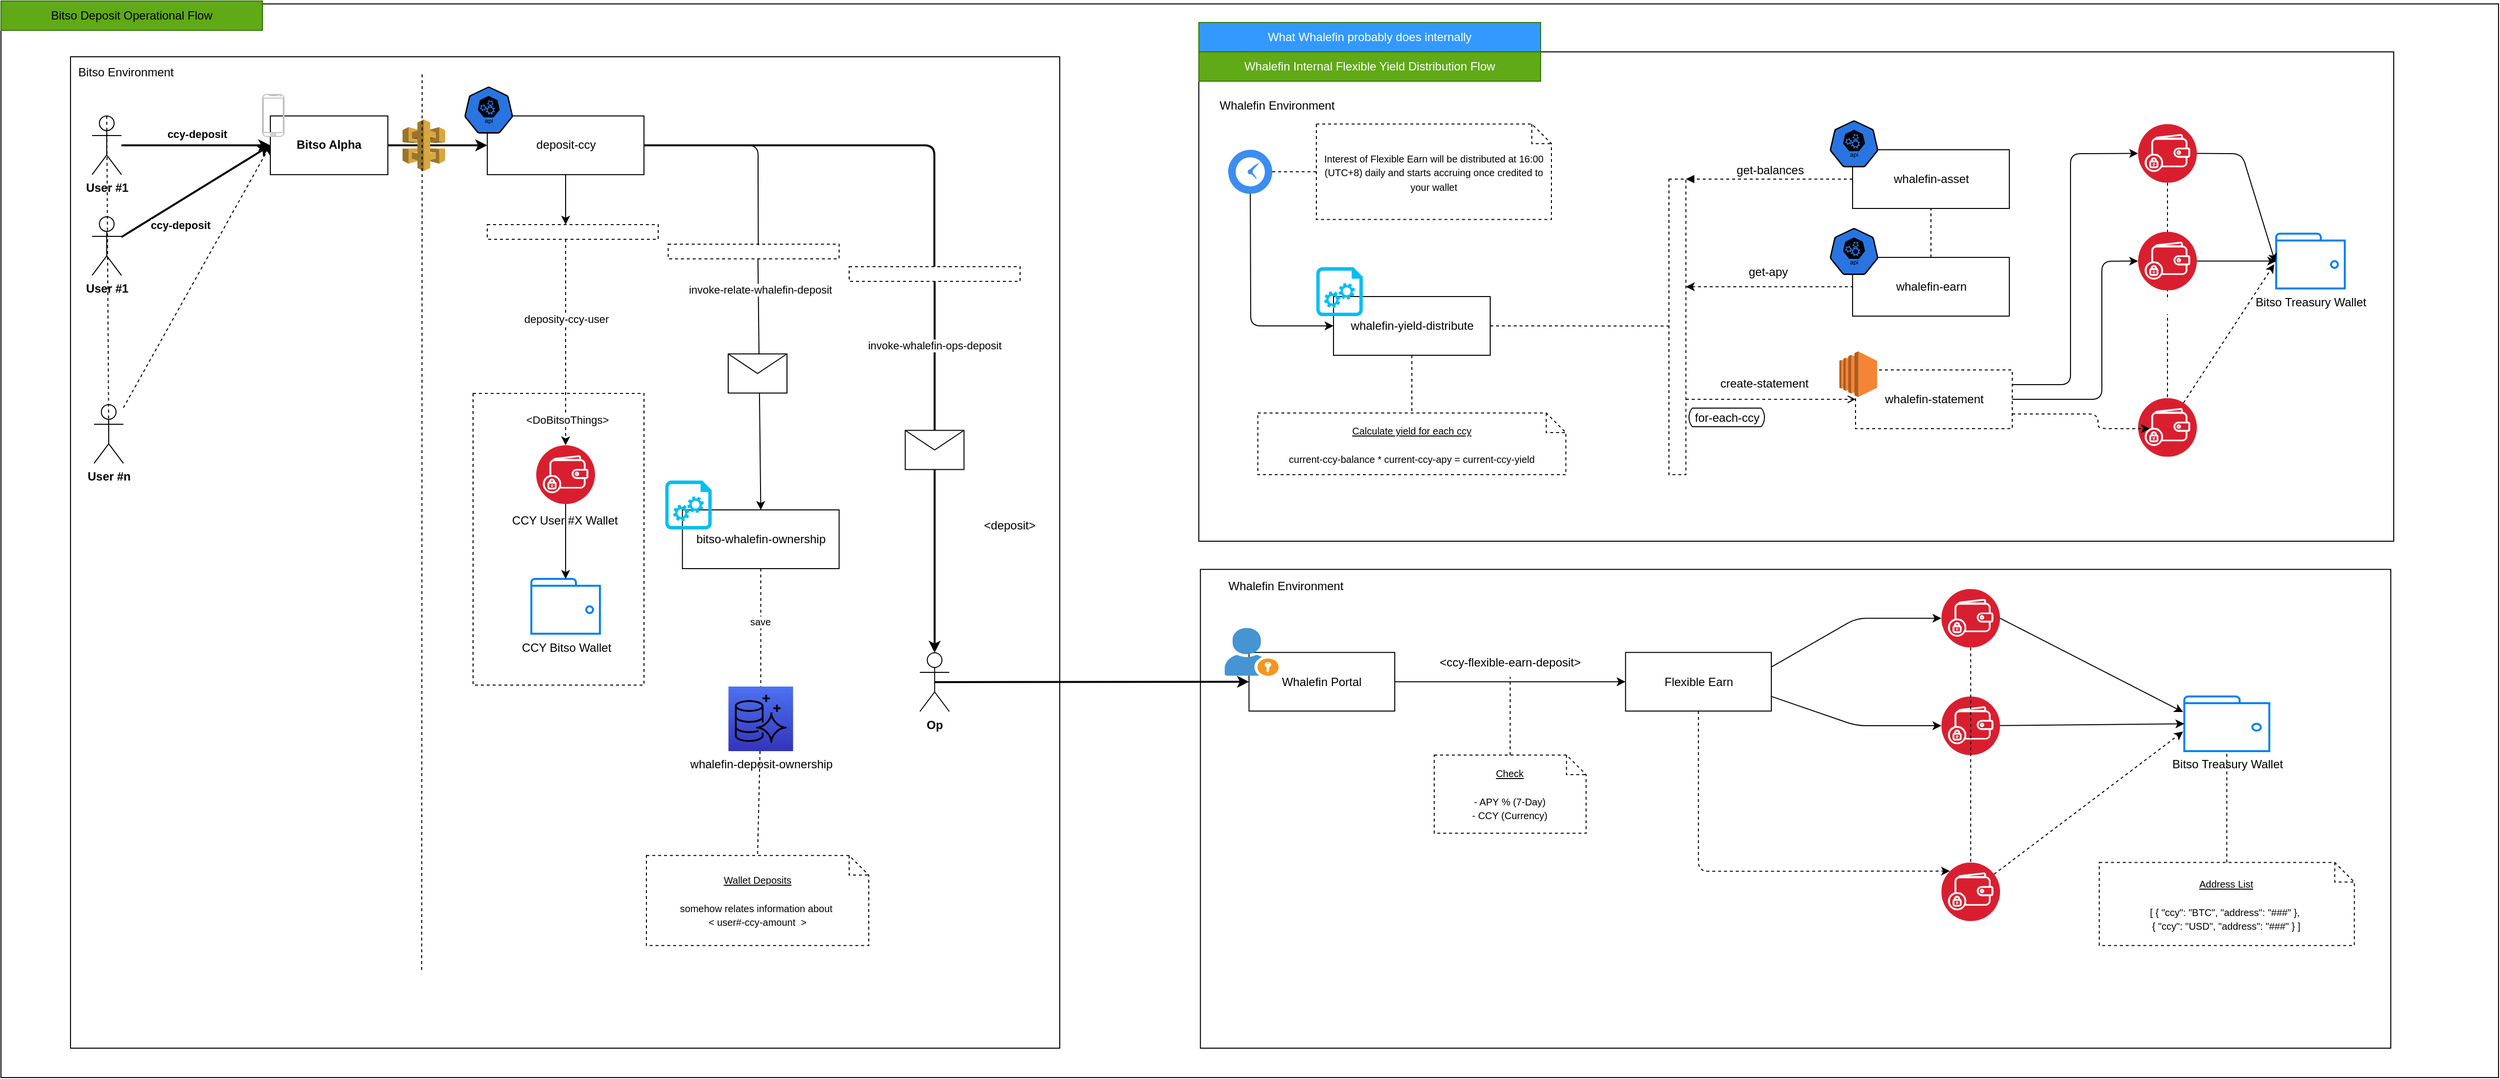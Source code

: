 <mxfile>
    <diagram id="_SWscUMFCUIIxWZ5bed2" name="Page-1">
        <mxGraphModel dx="2389" dy="1887" grid="1" gridSize="10" guides="1" tooltips="1" connect="1" arrows="1" fold="1" page="1" pageScale="1" pageWidth="850" pageHeight="1100" math="0" shadow="0">
            <root>
                <mxCell id="0"/>
                <mxCell id="1" parent="0"/>
                <mxCell id="2" value="" style="rounded=0;whiteSpace=wrap;html=1;" parent="1" vertex="1">
                    <mxGeometry y="3" width="2550" height="1097" as="geometry"/>
                </mxCell>
                <mxCell id="3" value="" style="rounded=0;whiteSpace=wrap;html=1;fontSize=10;fontColor=#000000;" parent="1" vertex="1">
                    <mxGeometry x="71" y="57" width="1010" height="1013" as="geometry"/>
                </mxCell>
                <mxCell id="4" value="Bitso Deposit Operational Flow" style="text;html=1;strokeColor=#2D7600;fillColor=#60a917;align=center;verticalAlign=middle;whiteSpace=wrap;rounded=0;fontColor=#000000;" parent="1" vertex="1">
                    <mxGeometry width="267" height="30" as="geometry"/>
                </mxCell>
                <mxCell id="5" value="" style="group;dashed=1;" parent="1" vertex="1" connectable="0">
                    <mxGeometry x="1223" y="52" width="1220" height="500" as="geometry"/>
                </mxCell>
                <mxCell id="6" value="" style="rounded=0;whiteSpace=wrap;html=1;" parent="5" vertex="1">
                    <mxGeometry x="10" y="40" width="920" height="400" as="geometry"/>
                </mxCell>
                <mxCell id="7" value="" style="rounded=0;whiteSpace=wrap;html=1;" parent="5" vertex="1">
                    <mxGeometry width="1220" height="500" as="geometry"/>
                </mxCell>
                <mxCell id="8" value="Whalefin Internal Flexible Yield Distribution Flow" style="text;html=1;strokeColor=#2D7600;fillColor=#60a917;align=center;verticalAlign=middle;whiteSpace=wrap;rounded=0;fontColor=#ffffff;" parent="5" vertex="1">
                    <mxGeometry width="349" height="30" as="geometry"/>
                </mxCell>
                <mxCell id="9" value="Whalefin Environment" style="text;html=1;strokeColor=none;fillColor=none;align=center;verticalAlign=middle;whiteSpace=wrap;rounded=0;" parent="5" vertex="1">
                    <mxGeometry x="10" y="40" width="140" height="30" as="geometry"/>
                </mxCell>
                <mxCell id="10" value="" style="group" parent="5" vertex="1" connectable="0">
                    <mxGeometry x="120" y="220" width="177.5" height="90" as="geometry"/>
                </mxCell>
                <mxCell id="11" value="whalefin-yield-distribute" style="rounded=0;whiteSpace=wrap;html=1;" parent="10" vertex="1">
                    <mxGeometry x="17.5" y="30" width="160" height="60" as="geometry"/>
                </mxCell>
                <mxCell id="12" value="" style="verticalLabelPosition=bottom;html=1;verticalAlign=top;align=center;strokeColor=none;fillColor=#00BEF2;shape=mxgraph.azure.startup_task;pointerEvents=1;labelBackgroundColor=#FFFFFF;fontColor=#FFFFFF;gradientColor=none;shadow=0;" parent="10" vertex="1">
                    <mxGeometry width="47.5" height="50" as="geometry"/>
                </mxCell>
                <mxCell id="13" value="&lt;font style=&quot;font-size: 10px&quot; color=&quot;#000000&quot;&gt;Interest of Flexible Earn will be distributed at 16:00 (UTC+8) daily and starts accruing once credited to your wallet&lt;/font&gt;" style="shape=note;size=20;whiteSpace=wrap;html=1;labelBackgroundColor=#FFFFFF;fontColor=#FFFFFF;dashed=1;" parent="5" vertex="1">
                    <mxGeometry x="120" y="73.75" width="240" height="97.5" as="geometry"/>
                </mxCell>
                <mxCell id="14" style="edgeStyle=none;html=1;entryX=0;entryY=0.5;entryDx=0;entryDy=0;entryPerimeter=0;dashed=1;endArrow=none;endFill=0;" parent="5" source="16" target="13" edge="1">
                    <mxGeometry relative="1" as="geometry"/>
                </mxCell>
                <mxCell id="15" style="edgeStyle=none;html=1;entryX=0;entryY=0.5;entryDx=0;entryDy=0;" parent="5" source="16" target="11" edge="1">
                    <mxGeometry relative="1" as="geometry">
                        <Array as="points">
                            <mxPoint x="53" y="280"/>
                        </Array>
                    </mxGeometry>
                </mxCell>
                <mxCell id="16" value="" style="sketch=0;html=1;aspect=fixed;strokeColor=none;shadow=0;align=center;verticalAlign=top;fillColor=#3B8DF1;shape=mxgraph.gcp2.clock" parent="5" vertex="1">
                    <mxGeometry x="30" y="100" width="45" height="45" as="geometry"/>
                </mxCell>
                <mxCell id="17" value="" style="html=1;points=[];perimeter=orthogonalPerimeter;shadow=0;dashed=1;fontSize=10;gradientColor=none;" parent="5" vertex="1">
                    <mxGeometry x="480" y="130" width="17.3" height="302" as="geometry"/>
                </mxCell>
                <mxCell id="18" value="&lt;font style=&quot;font-size: 12px&quot;&gt;get-balances&lt;/font&gt;" style="html=1;verticalAlign=bottom;endArrow=block;entryX=1;entryY=0;dashed=1;fontSize=10;exitX=0;exitY=0.5;exitDx=0;exitDy=0;" parent="5" source="21" target="17" edge="1">
                    <mxGeometry relative="1" as="geometry">
                        <mxPoint x="589.76" y="145" as="sourcePoint"/>
                    </mxGeometry>
                </mxCell>
                <mxCell id="19" value="" style="group" parent="5" vertex="1" connectable="0">
                    <mxGeometry x="650" y="70" width="177.5" height="90" as="geometry"/>
                </mxCell>
                <mxCell id="20" value="" style="group" parent="19" vertex="1" connectable="0">
                    <mxGeometry x="-6" width="183.5" height="90" as="geometry"/>
                </mxCell>
                <mxCell id="21" value="whalefin-asset" style="rounded=0;whiteSpace=wrap;html=1;" parent="20" vertex="1">
                    <mxGeometry x="23.5" y="30" width="160" height="60" as="geometry"/>
                </mxCell>
                <mxCell id="22" value="" style="sketch=0;html=1;dashed=0;whitespace=wrap;fillColor=#2875E2;strokeColor=#000000;points=[[0.005,0.63,0],[0.1,0.2,0],[0.9,0.2,0],[0.5,0,0],[0.995,0.63,0],[0.72,0.99,0],[0.5,1,0],[0.28,0.99,0]];shape=mxgraph.kubernetes.icon;prIcon=api;shadow=0;fontSize=12;" parent="20" vertex="1">
                    <mxGeometry width="50" height="48" as="geometry"/>
                </mxCell>
                <mxCell id="23" value="" style="group" parent="5" vertex="1" connectable="0">
                    <mxGeometry x="650" y="180" width="177.5" height="90" as="geometry"/>
                </mxCell>
                <mxCell id="24" value="" style="group" parent="23" vertex="1" connectable="0">
                    <mxGeometry x="-6" width="183.5" height="90" as="geometry"/>
                </mxCell>
                <mxCell id="25" value="whalefin-earn" style="rounded=0;whiteSpace=wrap;html=1;" parent="24" vertex="1">
                    <mxGeometry x="23.5" y="30" width="160" height="60" as="geometry"/>
                </mxCell>
                <mxCell id="26" value="" style="sketch=0;html=1;dashed=0;whitespace=wrap;fillColor=#2875E2;strokeColor=#000000;points=[[0.005,0.63,0],[0.1,0.2,0],[0.9,0.2,0],[0.5,0,0],[0.995,0.63,0],[0.72,0.99,0],[0.5,1,0],[0.28,0.99,0]];shape=mxgraph.kubernetes.icon;prIcon=api;shadow=0;fontSize=12;" parent="24" vertex="1">
                    <mxGeometry width="50" height="48" as="geometry"/>
                </mxCell>
                <mxCell id="27" value="" style="group;dashed=1;" parent="5" vertex="1" connectable="0">
                    <mxGeometry x="647" y="295" width="183.5" height="90" as="geometry"/>
                </mxCell>
                <mxCell id="28" value="" style="group;dashed=1;" parent="27" vertex="1" connectable="0">
                    <mxGeometry x="7" y="11" width="176.5" height="79" as="geometry"/>
                </mxCell>
                <mxCell id="29" value="whalefin-statement" style="rounded=0;whiteSpace=wrap;html=1;dashed=1;" parent="28" vertex="1">
                    <mxGeometry x="16.5" y="19" width="160" height="60" as="geometry"/>
                </mxCell>
                <mxCell id="30" value="" style="outlineConnect=0;dashed=0;verticalLabelPosition=bottom;verticalAlign=top;align=center;html=1;shape=mxgraph.aws3.ec2;fillColor=#F58534;gradientColor=none;shadow=0;fontSize=12;" parent="28" vertex="1">
                    <mxGeometry width="38.5" height="46.8" as="geometry"/>
                </mxCell>
                <mxCell id="31" value="create-statement" style="edgeLabel;html=1;align=center;verticalAlign=middle;resizable=0;points=[];fontSize=12;" parent="5" vertex="1" connectable="0">
                    <mxGeometry x="576" y="298" as="geometry">
                        <mxPoint x="1" y="41" as="offset"/>
                    </mxGeometry>
                </mxCell>
                <mxCell id="32" value="for-each-ccy" style="html=1;dashed=0;whitespace=wrap;shape=mxgraph.dfd.loop" parent="5" vertex="1">
                    <mxGeometry x="500" y="364" width="78" height="19" as="geometry"/>
                </mxCell>
                <mxCell id="33" style="edgeStyle=none;html=1;entryX=0;entryY=0.5;entryDx=0;entryDy=0;fontSize=12;endArrow=none;endFill=0;startArrow=classic;startFill=1;dashed=1;" parent="5" source="17" target="25" edge="1">
                    <mxGeometry relative="1" as="geometry">
                        <mxPoint x="677.5" y="244" as="targetPoint"/>
                    </mxGeometry>
                </mxCell>
                <mxCell id="34" value="get-apy" style="edgeLabel;html=1;align=center;verticalAlign=middle;resizable=0;points=[];fontSize=12;" parent="33" vertex="1" connectable="0">
                    <mxGeometry x="-0.259" y="-1" relative="1" as="geometry">
                        <mxPoint x="20" y="-16" as="offset"/>
                    </mxGeometry>
                </mxCell>
                <mxCell id="35" style="edgeStyle=none;html=1;entryX=0.116;entryY=0.497;entryDx=0;entryDy=0;entryPerimeter=0;endArrow=none;endFill=0;dashed=1;" parent="5" source="11" target="17" edge="1">
                    <mxGeometry relative="1" as="geometry"/>
                </mxCell>
                <mxCell id="36" value="&lt;font color=&quot;#ffffff&quot;&gt;BTC Wallet&lt;/font&gt;" style="aspect=fixed;perimeter=ellipsePerimeter;html=1;align=center;shadow=0;dashed=0;fontColor=#4277BB;labelBackgroundColor=#ffffff;fontSize=12;spacingTop=3;image;image=img/lib/ibm/blockchain/wallet.svg;" parent="5" vertex="1">
                    <mxGeometry x="959" y="73.75" width="60" height="60" as="geometry"/>
                </mxCell>
                <mxCell id="37" style="edgeStyle=none;html=1;entryX=0;entryY=0.5;entryDx=0;entryDy=0;dashed=1;fontSize=12;startArrow=none;startFill=0;endArrow=open;endFill=0;" parent="5" source="17" target="29" edge="1">
                    <mxGeometry relative="1" as="geometry"/>
                </mxCell>
                <mxCell id="39" value="&lt;font color=&quot;#ffffff&quot;&gt;&amp;lt;???&amp;gt; Wallet&lt;/font&gt;" style="aspect=fixed;perimeter=ellipsePerimeter;html=1;align=center;shadow=0;dashed=0;fontColor=#4277BB;labelBackgroundColor=#ffffff;fontSize=12;spacingTop=3;image;image=img/lib/ibm/blockchain/wallet.svg;" parent="5" vertex="1">
                    <mxGeometry x="959" y="353.75" width="60" height="60" as="geometry"/>
                </mxCell>
                <mxCell id="40" style="edgeStyle=none;html=1;fontColor=#FFFFFF;strokeColor=#000000;endArrow=none;endFill=0;dashed=1;" parent="5" source="36" target="39" edge="1">
                    <mxGeometry relative="1" as="geometry"/>
                </mxCell>
                <mxCell id="41" style="edgeStyle=none;html=1;entryX=0;entryY=0.5;entryDx=0;entryDy=0;endArrow=classic;endFill=1;exitX=1;exitY=0.25;exitDx=0;exitDy=0;" parent="5" source="29" target="36" edge="1">
                    <mxGeometry relative="1" as="geometry">
                        <Array as="points">
                            <mxPoint x="890" y="340"/>
                            <mxPoint x="890" y="104"/>
                        </Array>
                    </mxGeometry>
                </mxCell>
                <mxCell id="42" style="edgeStyle=none;html=1;entryX=0;entryY=0.5;entryDx=0;entryDy=0;endArrow=classic;endFill=1;exitX=1;exitY=0.5;exitDx=0;exitDy=0;" parent="5" source="29" target="38" edge="1">
                    <mxGeometry relative="1" as="geometry">
                        <Array as="points">
                            <mxPoint x="922" y="355"/>
                            <mxPoint x="922" y="214"/>
                        </Array>
                    </mxGeometry>
                </mxCell>
                <mxCell id="43" style="edgeStyle=none;html=1;dashed=1;endArrow=classic;endFill=1;exitX=1;exitY=0.75;exitDx=0;exitDy=0;" parent="5" source="29" edge="1">
                    <mxGeometry relative="1" as="geometry">
                        <mxPoint x="971" y="385" as="targetPoint"/>
                        <Array as="points">
                            <mxPoint x="918" y="370"/>
                            <mxPoint x="918" y="385"/>
                        </Array>
                    </mxGeometry>
                </mxCell>
                <mxCell id="44" value="&lt;font color=&quot;#000000&quot;&gt;Bitso Treasury Wallet&lt;/font&gt;" style="html=1;verticalLabelPosition=bottom;align=center;labelBackgroundColor=#ffffff;verticalAlign=top;strokeWidth=2;strokeColor=#0080F0;shadow=0;dashed=0;shape=mxgraph.ios7.icons.wallet;fontColor=#FFFFFF;" parent="5" vertex="1">
                    <mxGeometry x="1100" y="185.75" width="70" height="56" as="geometry"/>
                </mxCell>
                <mxCell id="45" style="edgeStyle=none;html=1;entryX=-0.014;entryY=0.522;entryDx=0;entryDy=0;entryPerimeter=0;endArrow=classic;endFill=1;" parent="5" source="36" target="44" edge="1">
                    <mxGeometry relative="1" as="geometry">
                        <Array as="points">
                            <mxPoint x="1065" y="104"/>
                        </Array>
                    </mxGeometry>
                </mxCell>
                <mxCell id="46" value="&lt;font style=&quot;font-size: 10px&quot; color=&quot;#000000&quot;&gt;&lt;u&gt;Calculate yield for each ccy&lt;/u&gt;&lt;br&gt;&lt;br&gt;current-ccy-balance * current-ccy-apy = current-ccy-yield&lt;/font&gt;&lt;u style=&quot;font-size: 10px&quot;&gt;&lt;br&gt;&lt;/u&gt;" style="shape=note;size=20;whiteSpace=wrap;html=1;labelBackgroundColor=#FFFFFF;fontColor=#FFFFFF;dashed=1;" parent="5" vertex="1">
                    <mxGeometry x="60.25" y="369" width="314.5" height="63" as="geometry"/>
                </mxCell>
                <mxCell id="47" style="edgeStyle=none;html=1;entryX=0.5;entryY=0;entryDx=0;entryDy=0;entryPerimeter=0;dashed=1;endArrow=none;endFill=0;strokeColor=#000000;" parent="5" source="11" target="46" edge="1">
                    <mxGeometry relative="1" as="geometry"/>
                </mxCell>
                <mxCell id="48" style="edgeStyle=none;html=1;endArrow=classic;endFill=1;" parent="5" source="38" target="44" edge="1">
                    <mxGeometry relative="1" as="geometry"/>
                </mxCell>
                <mxCell id="49" value="" style="edgeStyle=none;html=1;dashed=1;endArrow=none;endFill=0;strokeColor=#000000;" parent="5" source="25" target="21" edge="1">
                    <mxGeometry relative="1" as="geometry"/>
                </mxCell>
                <mxCell id="50" style="edgeStyle=none;html=1;entryX=-0.029;entryY=0.558;entryDx=0;entryDy=0;entryPerimeter=0;endArrow=classic;endFill=1;dashed=1;" parent="5" source="39" target="44" edge="1">
                    <mxGeometry relative="1" as="geometry"/>
                </mxCell>
                <mxCell id="38" value="&lt;font color=&quot;#ffffff&quot;&gt;USD Wallet&lt;/font&gt;" style="aspect=fixed;perimeter=ellipsePerimeter;html=1;align=center;shadow=0;dashed=0;fontColor=#4277BB;labelBackgroundColor=#ffffff;fontSize=12;spacingTop=3;image;image=img/lib/ibm/blockchain/wallet.svg;" parent="5" vertex="1">
                    <mxGeometry x="959" y="183.75" width="60" height="60" as="geometry"/>
                </mxCell>
                <mxCell id="51" value="" style="group" parent="1" vertex="1" connectable="0">
                    <mxGeometry x="840" y="441" width="1420" height="629" as="geometry"/>
                </mxCell>
                <mxCell id="52" value="" style="rounded=0;whiteSpace=wrap;html=1;" parent="51" vertex="1">
                    <mxGeometry x="384.629" y="139.778" width="1215.371" height="489.222" as="geometry"/>
                </mxCell>
                <mxCell id="54" value="" style="group" parent="51" vertex="1" connectable="0">
                    <mxGeometry x="409.432" y="199.683" width="173.624" height="84.865" as="geometry"/>
                </mxCell>
                <mxCell id="55" value="Whalefin Portal" style="rounded=0;whiteSpace=wrap;html=1;" parent="54" vertex="1">
                    <mxGeometry x="24.803" y="24.96" width="148.821" height="59.905" as="geometry"/>
                </mxCell>
                <mxCell id="56" value="" style="shadow=0;dashed=0;html=1;strokeColor=none;fillColor=#4495D1;labelPosition=center;verticalLabelPosition=bottom;verticalAlign=top;align=center;outlineConnect=0;shape=mxgraph.veeam.portal_admin;" parent="54" vertex="1">
                    <mxGeometry width="55.064" height="48.723" as="geometry"/>
                </mxCell>
                <mxCell id="58" value="&amp;lt;deposit&amp;gt;" style="text;html=1;strokeColor=none;fillColor=none;align=center;verticalAlign=middle;whiteSpace=wrap;rounded=0;fontColor=#000000;" parent="51" vertex="1">
                    <mxGeometry x="153.013" y="79.873" width="74.41" height="29.952" as="geometry"/>
                </mxCell>
                <mxCell id="59" value="Flexible Earn" style="rounded=0;whiteSpace=wrap;html=1;" parent="51" vertex="1">
                    <mxGeometry x="818.69" y="224.643" width="148.821" height="59.905" as="geometry"/>
                </mxCell>
                <mxCell id="60" style="edgeStyle=none;html=1;entryX=0;entryY=0.5;entryDx=0;entryDy=0;strokeColor=#000000;" parent="51" source="55" target="59" edge="1">
                    <mxGeometry relative="1" as="geometry"/>
                </mxCell>
                <mxCell id="61" value="Whalefin Environment" style="text;html=1;strokeColor=none;fillColor=none;align=center;verticalAlign=middle;whiteSpace=wrap;rounded=0;" parent="51" vertex="1">
                    <mxGeometry x="384.629" y="142.274" width="173.624" height="29.952" as="geometry"/>
                </mxCell>
                <mxCell id="62" value="&amp;lt;ccy-flexible-earn-deposit&amp;gt;" style="text;html=1;strokeColor=none;fillColor=none;align=center;verticalAlign=middle;whiteSpace=wrap;rounded=0;" parent="51" vertex="1">
                    <mxGeometry x="607.86" y="219.651" width="186.026" height="29.952" as="geometry"/>
                </mxCell>
                <mxCell id="63" value="&lt;font color=&quot;#ffffff&quot;&gt;BTC Wallet&lt;/font&gt;" style="aspect=fixed;perimeter=ellipsePerimeter;html=1;align=center;shadow=0;dashed=0;fontColor=#4277BB;labelBackgroundColor=#ffffff;fontSize=12;spacingTop=3;image;image=img/lib/ibm/blockchain/wallet.svg;" parent="51" vertex="1">
                    <mxGeometry x="1141.135" y="159.746" width="59.905" height="59.905" as="geometry"/>
                </mxCell>
                <mxCell id="64" style="edgeStyle=none;html=1;entryX=0;entryY=0.5;entryDx=0;entryDy=0;fontColor=#FFFFFF;endArrow=classic;endFill=1;strokeColor=#000000;exitX=1;exitY=0.25;exitDx=0;exitDy=0;" parent="51" source="59" target="63" edge="1">
                    <mxGeometry relative="1" as="geometry">
                        <Array as="points">
                            <mxPoint x="1054.323" y="189.698"/>
                        </Array>
                    </mxGeometry>
                </mxCell>
                <mxCell id="65" value="&amp;lt;BTC-flex-earn-dep&amp;gt;" style="edgeLabel;html=1;align=center;verticalAlign=middle;resizable=0;points=[];fontColor=#FFFFFF;" parent="64" vertex="1" connectable="0">
                    <mxGeometry x="-0.128" relative="1" as="geometry">
                        <mxPoint x="15" y="-28" as="offset"/>
                    </mxGeometry>
                </mxCell>
                <mxCell id="66" value="&lt;font color=&quot;#ffffff&quot;&gt;USD Wallet&lt;/font&gt;" style="aspect=fixed;perimeter=ellipsePerimeter;html=1;align=center;shadow=0;dashed=0;fontColor=#4277BB;labelBackgroundColor=#ffffff;fontSize=12;spacingTop=3;image;image=img/lib/ibm/blockchain/wallet.svg;" parent="51" vertex="1">
                    <mxGeometry x="1141.135" y="269.571" width="59.905" height="59.905" as="geometry"/>
                </mxCell>
                <mxCell id="67" style="edgeStyle=none;html=1;entryX=0;entryY=0.5;entryDx=0;entryDy=0;fontColor=#FFFFFF;endArrow=classic;endFill=1;strokeColor=#000000;exitX=1;exitY=0.75;exitDx=0;exitDy=0;" parent="51" source="59" target="66" edge="1">
                    <mxGeometry relative="1" as="geometry">
                        <Array as="points">
                            <mxPoint x="1054.323" y="299.524"/>
                        </Array>
                    </mxGeometry>
                </mxCell>
                <mxCell id="68" value="&amp;lt;USD-flex-earn-dep&amp;gt;" style="edgeLabel;html=1;align=center;verticalAlign=middle;resizable=0;points=[];fontColor=#FFFFFF;" parent="67" vertex="1" connectable="0">
                    <mxGeometry x="0.348" y="-1" relative="1" as="geometry">
                        <mxPoint x="-22" y="19" as="offset"/>
                    </mxGeometry>
                </mxCell>
                <mxCell id="69" value="&lt;font color=&quot;#ffffff&quot;&gt;&amp;lt;???&amp;gt; Wallet&lt;/font&gt;" style="aspect=fixed;perimeter=ellipsePerimeter;html=1;align=center;shadow=0;dashed=0;fontColor=#4277BB;labelBackgroundColor=#ffffff;fontSize=12;spacingTop=3;image;image=img/lib/ibm/blockchain/wallet.svg;" parent="51" vertex="1">
                    <mxGeometry x="1141.135" y="439.302" width="59.905" height="59.905" as="geometry"/>
                </mxCell>
                <mxCell id="70" style="edgeStyle=none;html=1;entryX=0;entryY=0;entryDx=0;entryDy=0;fontColor=#FFFFFF;endArrow=classic;endFill=1;strokeColor=#000000;exitX=0.5;exitY=1;exitDx=0;exitDy=0;dashed=1;" parent="51" source="59" target="69" edge="1">
                    <mxGeometry relative="1" as="geometry">
                        <Array as="points">
                            <mxPoint x="893.1" y="448.287"/>
                        </Array>
                    </mxGeometry>
                </mxCell>
                <mxCell id="71" style="edgeStyle=none;html=1;fontColor=#FFFFFF;strokeColor=#000000;endArrow=none;endFill=0;dashed=1;" parent="51" source="63" target="69" edge="1">
                    <mxGeometry relative="1" as="geometry"/>
                </mxCell>
                <mxCell id="72" value="&lt;font color=&quot;#000000&quot; style=&quot;background-color: rgb(255 , 255 , 255)&quot;&gt;Bitso Treasury Wallet&lt;/font&gt;" style="html=1;verticalLabelPosition=bottom;align=center;labelBackgroundColor=#ffffff;verticalAlign=top;strokeWidth=2;strokeColor=#0080F0;shadow=0;dashed=0;shape=mxgraph.ios7.icons.wallet;fontColor=#FFFFFF;" parent="51" vertex="1">
                    <mxGeometry x="1389.17" y="269.571" width="86.812" height="55.911" as="geometry"/>
                </mxCell>
                <mxCell id="73" style="edgeStyle=none;html=1;entryX=-0.014;entryY=0.286;entryDx=0;entryDy=0;entryPerimeter=0;fontColor=#FFFFFF;endArrow=classic;endFill=1;strokeColor=#000000;exitX=1;exitY=0.5;exitDx=0;exitDy=0;" parent="51" source="63" target="72" edge="1">
                    <mxGeometry relative="1" as="geometry">
                        <Array as="points"/>
                    </mxGeometry>
                </mxCell>
                <mxCell id="74" style="edgeStyle=none;html=1;entryX=0;entryY=0.5;entryDx=0;entryDy=0;entryPerimeter=0;fontColor=#FFFFFF;endArrow=classic;endFill=1;strokeColor=#000000;" parent="51" source="66" target="72" edge="1">
                    <mxGeometry relative="1" as="geometry"/>
                </mxCell>
                <mxCell id="75" value="&amp;lt;???-flex-earn-dep&amp;gt;" style="edgeLabel;html=1;align=center;verticalAlign=middle;resizable=0;points=[];fontColor=#FFFFFF;" parent="51" vertex="1" connectable="0">
                    <mxGeometry x="1054.326" y="429.317" as="geometry"/>
                </mxCell>
                <mxCell id="76" style="edgeStyle=none;html=1;entryX=0.5;entryY=1;entryDx=0;entryDy=0;dashed=1;fontColor=#FFFFFF;endArrow=none;endFill=0;strokeColor=#000000;" parent="51" source="77" target="62" edge="1">
                    <mxGeometry relative="1" as="geometry"/>
                </mxCell>
                <mxCell id="77" value="&lt;font style=&quot;font-size: 10px&quot; color=&quot;#000000&quot;&gt;&lt;u&gt;Check&lt;/u&gt;&lt;br&gt;&lt;br&gt;- APY % (7-Day)&lt;br&gt;- CCY (Currency)&lt;/font&gt;" style="shape=note;size=20;whiteSpace=wrap;html=1;labelBackgroundColor=#FFFFFF;fontColor=#FFFFFF;dashed=1;" parent="51" vertex="1">
                    <mxGeometry x="623.362" y="329.476" width="155.022" height="79.873" as="geometry"/>
                </mxCell>
                <mxCell id="78" style="edgeStyle=none;html=1;dashed=1;fontColor=#FFFFFF;endArrow=none;endFill=0;strokeColor=#000000;" parent="51" source="79" target="72" edge="1">
                    <mxGeometry relative="1" as="geometry"/>
                </mxCell>
                <mxCell id="79" value="&lt;font style=&quot;font-size: 10px&quot; color=&quot;#000000&quot;&gt;&lt;u&gt;Address List&lt;br&gt;&lt;br&gt;[&lt;/u&gt;&amp;nbsp;{ &quot;ccy&quot;: &quot;BTC&quot;, &quot;address&quot;: &quot;###&quot; },&amp;nbsp;&lt;br&gt;{ &quot;ccy&quot;: &quot;USD&quot;, &quot;address&quot;: &quot;###&quot; }&amp;nbsp;&lt;/font&gt;&lt;u style=&quot;font-size: 10px&quot;&gt;&lt;font style=&quot;font-size: 10px&quot; color=&quot;#000000&quot;&gt;]&lt;/font&gt;&lt;br&gt;&lt;/u&gt;" style="shape=note;size=20;whiteSpace=wrap;html=1;labelBackgroundColor=#FFFFFF;fontColor=#FFFFFF;dashed=1;" parent="51" vertex="1">
                    <mxGeometry x="1302.358" y="439.302" width="260.437" height="84.865" as="geometry"/>
                </mxCell>
                <mxCell id="80" style="edgeStyle=none;html=1;entryX=-0.014;entryY=0.643;entryDx=0;entryDy=0;entryPerimeter=0;fontColor=#FFFFFF;endArrow=classic;endFill=1;strokeColor=#000000;dashed=1;" parent="51" source="69" target="72" edge="1">
                    <mxGeometry relative="1" as="geometry"/>
                </mxCell>
                <mxCell id="119" value="&lt;u style=&quot;font-size: 10px&quot;&gt;Wallet Deposits&lt;br&gt;&lt;/u&gt;&lt;br&gt;&lt;font style=&quot;font-size: 10px&quot;&gt;somehow relates information about&amp;nbsp;&lt;br&gt;&amp;lt; user#-ccy-amount&amp;nbsp; &amp;gt;&lt;br&gt;&lt;/font&gt;" style="shape=note;size=20;whiteSpace=wrap;html=1;labelBackgroundColor=#FFFFFF;fontColor=#000000;dashed=1;align=center;" parent="51" vertex="1">
                    <mxGeometry x="-181" y="432.17" width="227" height="92" as="geometry"/>
                </mxCell>
                <mxCell id="111" value="" style="group;fontColor=#000000;" parent="51" vertex="1" connectable="0">
                    <mxGeometry x="-161.75" y="49.0" width="177.5" height="90" as="geometry"/>
                </mxCell>
                <mxCell id="112" value="bitso-whalefin-ownership" style="rounded=0;whiteSpace=wrap;html=1;fontColor=#000000;" parent="111" vertex="1">
                    <mxGeometry x="17.5" y="30" width="160" height="60" as="geometry"/>
                </mxCell>
                <mxCell id="113" value="" style="verticalLabelPosition=bottom;html=1;verticalAlign=top;align=center;strokeColor=none;fillColor=#00BEF2;shape=mxgraph.azure.startup_task;pointerEvents=1;labelBackgroundColor=#FFFFFF;fontColor=#000000;gradientColor=none;shadow=0;" parent="111" vertex="1">
                    <mxGeometry width="47.5" height="50" as="geometry"/>
                </mxCell>
                <mxCell id="57" style="edgeStyle=none;html=1;entryX=0;entryY=0.5;entryDx=0;entryDy=0;strokeColor=#000000;exitX=0.5;exitY=0.5;exitDx=0;exitDy=0;exitPerimeter=0;strokeWidth=2;" parent="1" source="53" target="55" edge="1">
                    <mxGeometry relative="1" as="geometry">
                        <mxPoint x="908" y="556" as="sourcePoint"/>
                    </mxGeometry>
                </mxCell>
                <mxCell id="114" style="edgeStyle=none;html=1;entryX=0.5;entryY=0;entryDx=0;entryDy=0;fontColor=#000000;startArrow=none;startFill=0;endArrow=classic;endFill=1;strokeColor=#000000;exitX=0.525;exitY=1.037;exitDx=0;exitDy=0;exitPerimeter=0;" parent="1" source="109" target="112" edge="1">
                    <mxGeometry relative="1" as="geometry">
                        <Array as="points"/>
                    </mxGeometry>
                </mxCell>
                <mxCell id="115" value="invoke-relate-whalefin-deposit" style="edgeLabel;html=1;align=center;verticalAlign=middle;resizable=0;points=[];fontColor=#000000;" parent="114" vertex="1" connectable="0">
                    <mxGeometry x="-0.761" y="2" relative="1" as="geometry">
                        <mxPoint as="offset"/>
                    </mxGeometry>
                </mxCell>
                <mxCell id="81" value="" style="group;fontColor=#000000;" parent="1" vertex="1" connectable="0">
                    <mxGeometry x="93" y="55.004" width="947.5" height="807.456" as="geometry"/>
                </mxCell>
                <mxCell id="82" value="" style="html=1;points=[];perimeter=orthogonalPerimeter;shadow=0;dashed=1;fontSize=10;gradientColor=none;fontColor=#000000;" parent="81" vertex="1">
                    <mxGeometry x="389" y="345.996" width="174.5" height="298" as="geometry"/>
                </mxCell>
                <mxCell id="83" value="User #1" style="shape=umlActor;verticalLabelPosition=bottom;verticalAlign=top;html=1;outlineConnect=0;fontStyle=1;fontColor=#000000;" parent="81" vertex="1">
                    <mxGeometry y="62.456" width="30" height="60" as="geometry"/>
                </mxCell>
                <mxCell id="84" value="" style="group;fontStyle=1;fontColor=#000000;" parent="81" vertex="1" connectable="0">
                    <mxGeometry x="162" y="37.456" width="140" height="85" as="geometry"/>
                </mxCell>
                <mxCell id="85" value="Bitso Alpha" style="rounded=0;whiteSpace=wrap;html=1;fontStyle=1;fontColor=#000000;" parent="84" vertex="1">
                    <mxGeometry x="20" y="25" width="120" height="60" as="geometry"/>
                </mxCell>
                <mxCell id="86" value="" style="verticalLabelPosition=bottom;verticalAlign=top;html=1;shadow=0;dashed=0;strokeWidth=1;shape=mxgraph.android.phone2;strokeColor=#c0c0c0;fontStyle=1;fontColor=#000000;" parent="84" vertex="1">
                    <mxGeometry x="12" y="3" width="22" height="42.9" as="geometry"/>
                </mxCell>
                <mxCell id="87" style="edgeStyle=none;html=1;entryX=0;entryY=0.5;entryDx=0;entryDy=0;endArrow=classic;endFill=1;strokeColor=#000000;fontStyle=1;strokeWidth=2;fontColor=#000000;" parent="81" source="83" target="85" edge="1">
                    <mxGeometry relative="1" as="geometry"/>
                </mxCell>
                <mxCell id="88" value="ccy-deposit" style="edgeLabel;html=1;align=center;verticalAlign=middle;resizable=0;points=[];fontStyle=1;fontColor=#000000;" parent="87" vertex="1" connectable="0">
                    <mxGeometry x="0.171" y="-1" relative="1" as="geometry">
                        <mxPoint x="-12" y="-13" as="offset"/>
                    </mxGeometry>
                </mxCell>
                <mxCell id="89" style="edgeStyle=none;html=1;entryX=0;entryY=0.5;entryDx=0;entryDy=0;endArrow=classic;endFill=1;strokeColor=#000000;fontStyle=1;strokeWidth=2;fontColor=#000000;" parent="81" source="90" target="85" edge="1">
                    <mxGeometry relative="1" as="geometry"/>
                </mxCell>
                <mxCell id="90" value="User #1" style="shape=umlActor;verticalLabelPosition=bottom;verticalAlign=top;html=1;outlineConnect=0;fontStyle=1;fontColor=#000000;" parent="81" vertex="1">
                    <mxGeometry y="165.456" width="30" height="60" as="geometry"/>
                </mxCell>
                <mxCell id="91" style="edgeStyle=none;html=1;entryX=0;entryY=0.5;entryDx=0;entryDy=0;endArrow=classic;endFill=1;strokeColor=#000000;dashed=1;fontStyle=1;fontColor=#000000;" parent="81" source="92" target="85" edge="1">
                    <mxGeometry relative="1" as="geometry"/>
                </mxCell>
                <mxCell id="92" value="User #n" style="shape=umlActor;verticalLabelPosition=bottom;verticalAlign=top;html=1;outlineConnect=0;fontStyle=1;fontColor=#000000;" parent="81" vertex="1">
                    <mxGeometry x="2" y="357.456" width="30" height="60" as="geometry"/>
                </mxCell>
                <mxCell id="93" style="edgeStyle=none;html=1;entryX=0.5;entryY=0.5;entryDx=0;entryDy=0;entryPerimeter=0;dashed=1;endArrow=none;endFill=0;strokeColor=#000000;exitX=0.5;exitY=0;exitDx=0;exitDy=0;exitPerimeter=0;fontStyle=1;fontColor=#000000;" parent="81" source="83" target="92" edge="1">
                    <mxGeometry relative="1" as="geometry"/>
                </mxCell>
                <mxCell id="94" value="ccy-deposit" style="edgeLabel;html=1;align=center;verticalAlign=middle;resizable=0;points=[];fontStyle=1;fontColor=#000000;" parent="81" vertex="1" connectable="0">
                    <mxGeometry x="89.996" y="173.456" as="geometry"/>
                </mxCell>
                <mxCell id="96" value="" style="group;fontColor=#000000;" parent="81" vertex="1" connectable="0">
                    <mxGeometry x="386" y="32.456" width="177.5" height="90" as="geometry"/>
                </mxCell>
                <mxCell id="97" value="" style="group;fontColor=#000000;" parent="96" vertex="1" connectable="0">
                    <mxGeometry x="-6" width="183.5" height="90" as="geometry"/>
                </mxCell>
                <mxCell id="98" value="deposit-ccy" style="rounded=0;whiteSpace=wrap;html=1;fontColor=#000000;" parent="97" vertex="1">
                    <mxGeometry x="23.5" y="30" width="160" height="60" as="geometry"/>
                </mxCell>
                <mxCell id="99" value="" style="sketch=0;html=1;dashed=0;whitespace=wrap;fillColor=#2875E2;strokeColor=#000000;points=[[0.005,0.63,0],[0.1,0.2,0],[0.9,0.2,0],[0.5,0,0],[0.995,0.63,0],[0.72,0.99,0],[0.5,1,0],[0.28,0.99,0]];shape=mxgraph.kubernetes.icon;prIcon=api;shadow=0;fontSize=12;fontColor=#000000;" parent="97" vertex="1">
                    <mxGeometry width="50" height="48" as="geometry"/>
                </mxCell>
                <mxCell id="100" style="edgeStyle=none;html=1;entryX=0;entryY=0.5;entryDx=0;entryDy=0;endArrow=classic;endFill=1;strokeColor=#000000;strokeWidth=2;fontColor=#000000;" parent="81" source="85" target="98" edge="1">
                    <mxGeometry relative="1" as="geometry"/>
                </mxCell>
                <mxCell id="101" value="&lt;font&gt;CCY User #X Wallet&amp;nbsp;&lt;/font&gt;" style="aspect=fixed;perimeter=ellipsePerimeter;html=1;align=center;shadow=0;dashed=0;fontColor=#000000;labelBackgroundColor=#ffffff;fontSize=12;spacingTop=3;image;image=img/lib/ibm/blockchain/wallet.svg;" parent="81" vertex="1">
                    <mxGeometry x="453.5" y="398.996" width="60" height="60" as="geometry"/>
                </mxCell>
                <mxCell id="102" style="edgeStyle=none;html=1;fontColor=#000000;endArrow=classic;endFill=1;strokeColor=#000000;" parent="81" source="98" target="108" edge="1">
                    <mxGeometry relative="1" as="geometry"/>
                </mxCell>
                <mxCell id="103" value="CCY Bitso Wallet" style="html=1;verticalLabelPosition=bottom;align=center;labelBackgroundColor=#ffffff;verticalAlign=top;strokeWidth=2;strokeColor=#0080F0;shadow=0;dashed=0;shape=mxgraph.ios7.icons.wallet;fontColor=#000000;" parent="81" vertex="1">
                    <mxGeometry x="448.5" y="535.496" width="70" height="56" as="geometry"/>
                </mxCell>
                <mxCell id="104" style="edgeStyle=none;html=1;fontColor=#000000;endArrow=classic;endFill=1;strokeColor=#000000;" parent="81" source="101" target="103" edge="1">
                    <mxGeometry relative="1" as="geometry"/>
                </mxCell>
                <mxCell id="105" style="edgeStyle=none;html=1;entryX=0.5;entryY=0;entryDx=0;entryDy=0;fontColor=#000000;endArrow=classic;endFill=1;strokeColor=#000000;dashed=1;" parent="81" source="108" target="101" edge="1">
                    <mxGeometry relative="1" as="geometry"/>
                </mxCell>
                <mxCell id="106" value="deposity-ccy-user" style="edgeLabel;html=1;align=center;verticalAlign=middle;resizable=0;points=[];fontColor=#000000;" parent="105" vertex="1" connectable="0">
                    <mxGeometry x="-0.238" y="1" relative="1" as="geometry">
                        <mxPoint x="-1" y="1" as="offset"/>
                    </mxGeometry>
                </mxCell>
                <mxCell id="107" value="&amp;lt;DoBitsoThings&amp;gt;" style="edgeLabel;html=1;align=center;verticalAlign=middle;resizable=0;points=[];fontColor=#000000;" parent="105" vertex="1" connectable="0">
                    <mxGeometry x="0.386" y="1" relative="1" as="geometry">
                        <mxPoint y="38" as="offset"/>
                    </mxGeometry>
                </mxCell>
                <mxCell id="108" value="" style="html=1;points=[];perimeter=orthogonalPerimeter;shadow=0;dashed=1;fontSize=10;gradientColor=none;labelBackgroundColor=#000000;fontColor=#000000;" parent="81" vertex="1">
                    <mxGeometry x="403.5" y="173.456" width="174.5" height="15" as="geometry"/>
                </mxCell>
                <mxCell id="109" value="" style="html=1;points=[];perimeter=orthogonalPerimeter;shadow=0;dashed=1;fontSize=10;gradientColor=none;labelBackgroundColor=#000000;fontColor=#000000;" parent="81" vertex="1">
                    <mxGeometry x="588.25" y="193.456" width="174.5" height="15" as="geometry"/>
                </mxCell>
                <mxCell id="110" style="edgeStyle=none;html=1;entryX=0.527;entryY=0.067;entryDx=0;entryDy=0;entryPerimeter=0;fontColor=#000000;startArrow=none;startFill=0;endArrow=none;endFill=0;strokeColor=#000000;" parent="81" source="98" target="109" edge="1">
                    <mxGeometry relative="1" as="geometry">
                        <Array as="points">
                            <mxPoint x="680" y="92.456"/>
                            <mxPoint x="680" y="131.456"/>
                        </Array>
                    </mxGeometry>
                </mxCell>
                <mxCell id="116" style="edgeStyle=none;html=1;entryX=0.5;entryY=0;entryDx=0;entryDy=0;entryPerimeter=0;fontSize=10;fontColor=#000000;startArrow=none;startFill=0;endArrow=classic;endFill=1;strokeColor=#000000;strokeWidth=2;" parent="81" source="125" target="53" edge="1">
                    <mxGeometry relative="1" as="geometry">
                        <mxPoint x="860.25" y="466.456" as="targetPoint"/>
                    </mxGeometry>
                </mxCell>
                <mxCell id="117" value="" style="html=1;points=[];perimeter=orthogonalPerimeter;shadow=0;dashed=1;fontSize=10;gradientColor=none;labelBackgroundColor=#000000;fontColor=#000000;" parent="81" vertex="1">
                    <mxGeometry x="773" y="216.456" width="174.5" height="15" as="geometry"/>
                </mxCell>
                <mxCell id="123" style="edgeStyle=none;html=1;fontSize=10;fontColor=#000000;startArrow=none;startFill=0;endArrow=none;endFill=0;strokeColor=#000000;exitX=1;exitY=0.5;exitDx=0;exitDy=0;strokeWidth=2;" parent="81" source="98" target="117" edge="1">
                    <mxGeometry relative="1" as="geometry">
                        <Array as="points">
                            <mxPoint x="860" y="92.456"/>
                        </Array>
                    </mxGeometry>
                </mxCell>
                <mxCell id="125" value="" style="shape=message;html=1;whiteSpace=wrap;html=1;outlineConnect=0;fontColor=#000000;" parent="81" vertex="1">
                    <mxGeometry x="830.25" y="383.726" width="60" height="40" as="geometry"/>
                </mxCell>
                <mxCell id="126" value="" style="edgeStyle=none;html=1;entryX=0.5;entryY=0;entryDx=0;entryDy=0;entryPerimeter=0;fontSize=10;fontColor=#000000;startArrow=none;startFill=0;endArrow=none;endFill=1;strokeColor=#000000;strokeWidth=2;" parent="81" source="117" target="125" edge="1">
                    <mxGeometry relative="1" as="geometry">
                        <mxPoint x="860.25" y="211.456" as="sourcePoint"/>
                        <mxPoint x="860.25" y="466.456" as="targetPoint"/>
                    </mxGeometry>
                </mxCell>
                <mxCell id="127" value="&lt;span style=&quot;font-family: monospace; font-size: 0px;&quot;&gt;%3CmxGraphModel%3E%3Croot%3E%3CmxCell%20id%3D%220%22%2F%3E%3CmxCell%20id%3D%221%22%20parent%3D%220%22%2F%3E%3CmxCell%20id%3D%222%22%20value%3D%22invoke-relate-whalefin-deposit%22%20style%3D%22edgeLabel%3Bhtml%3D1%3Balign%3Dcenter%3BverticalAlign%3Dmiddle%3Bresizable%3D0%3Bpoints%3D%5B%5D%3BfontColor%3D%23FFFFFF%3B%22%20vertex%3D%221%22%20connectable%3D%220%22%20parent%3D%221%22%3E%3CmxGeometry%20x%3D%222488.819%22%20y%3D%221152.168%22%20as%3D%22geometry%22%2F%3E%3C%2FmxCell%3E%3C%2Froot%3E%3C%2FmxGraphModel%3&lt;/span&gt;&lt;span style=&quot;font-family: monospace; font-size: 0px;&quot;&gt;%3CmxGraphModel%3E%3Croot%3E%3CmxCell%20id%3D%220%22%2F%3E%3CmxCell%20id%3D%221%22%20parent%3D%220%22%2F%3E%3CmxCell%20id%3D%222%22%20value%3D%22invoke-relate-whalefin-deposit%22%20style%3D%22edgeLabel%3Bhtml%3D1%3Balign%3Dcenter%3BverticalAlign%3Dmiddle%3Bresizable%3D0%3Bpoints%3D%5B%5D%3BfontColor%3D%23FFFFFF%3B%22%20vertex%3D%221%22%20connectable%3D%220%22%20parent%3D%221%22%3E%3CmxGeometry%20x%3D%222488.819%22%20y%3D%221152.168%22%20as%3D%22geometry%22%2F%3E%3C%2FmxCell%3E%3C%2Froot%3E%3C%2FmxGraphModel%3E&lt;/span&gt;" style="edgeLabel;html=1;align=center;verticalAlign=middle;resizable=0;points=[];fontSize=10;fontColor=#000000;" parent="126" vertex="1" connectable="0">
                    <mxGeometry x="-0.278" y="-1" relative="1" as="geometry">
                        <mxPoint as="offset"/>
                    </mxGeometry>
                </mxCell>
                <mxCell id="128" value="&lt;span style=&quot;font-size: 11px&quot;&gt;invoke-whalefin-ops-deposit&lt;/span&gt;" style="edgeLabel;html=1;align=center;verticalAlign=middle;resizable=0;points=[];fontSize=10;fontColor=#000000;" parent="126" vertex="1" connectable="0">
                    <mxGeometry x="-0.147" y="-1" relative="1" as="geometry">
                        <mxPoint as="offset"/>
                    </mxGeometry>
                </mxCell>
                <mxCell id="129" value="&lt;span style=&quot;font-family: &amp;#34;helvetica&amp;#34; ; font-size: 12px ; font-style: normal ; font-weight: 400 ; letter-spacing: normal ; text-align: center ; text-indent: 0px ; text-transform: none ; word-spacing: 0px ; display: inline ; float: none ; background-color: rgb(255 , 255 , 255)&quot;&gt;Bitso Environment&lt;/span&gt;" style="text;whiteSpace=wrap;html=1;fontColor=#000000;" parent="81" vertex="1">
                    <mxGeometry x="-16.003" y="4.457" width="137" height="28" as="geometry"/>
                </mxCell>
                <mxCell id="53" value="Op" style="shape=umlActor;verticalLabelPosition=bottom;verticalAlign=top;html=1;outlineConnect=0;fontStyle=1;fontColor=#000000;" parent="81" vertex="1">
                    <mxGeometry x="845.25" y="610.996" width="30" height="60" as="geometry"/>
                </mxCell>
                <mxCell id="124" value="" style="shape=message;html=1;whiteSpace=wrap;html=1;outlineConnect=0;fontColor=#000000;" parent="81" vertex="1">
                    <mxGeometry x="649.5" y="305.626" width="60" height="40" as="geometry"/>
                </mxCell>
                <mxCell id="131" value="" style="outlineConnect=0;dashed=0;verticalLabelPosition=bottom;verticalAlign=top;align=center;html=1;shape=mxgraph.aws3.api_gateway;fillColor=#D9A741;gradientColor=none;fontColor=#000000;" parent="81" vertex="1">
                    <mxGeometry x="317" y="66.02" width="43.5" height="52.88" as="geometry"/>
                </mxCell>
                <mxCell id="95" value="" style="endArrow=none;dashed=1;html=1;strokeColor=#000000;labelBackgroundColor=none;fontColor=#000000;exitX=0.355;exitY=0.921;exitDx=0;exitDy=0;exitPerimeter=0;" parent="81" edge="1" source="3">
                    <mxGeometry width="50" height="50" relative="1" as="geometry">
                        <mxPoint x="337" y="753.996" as="sourcePoint"/>
                        <mxPoint x="337" y="17.996" as="targetPoint"/>
                    </mxGeometry>
                </mxCell>
                <mxCell id="118" value="&lt;font&gt;whalefin-deposit-ownership&lt;/font&gt;" style="sketch=0;points=[[0,0,0],[0.25,0,0],[0.5,0,0],[0.75,0,0],[1,0,0],[0,1,0],[0.25,1,0],[0.5,1,0],[0.75,1,0],[1,1,0],[0,0.25,0],[0,0.5,0],[0,0.75,0],[1,0.25,0],[1,0.5,0],[1,0.75,0]];outlineConnect=0;fontColor=#000000;gradientColor=#4D72F3;gradientDirection=north;fillColor=#3334B9;strokeColor=#000000;dashed=0;verticalLabelPosition=bottom;verticalAlign=top;align=center;html=1;fontSize=12;fontStyle=0;aspect=fixed;shape=mxgraph.aws4.resourceIcon;resIcon=mxgraph.aws4.aurora;" parent="1" vertex="1">
                    <mxGeometry x="742.75" y="700.48" width="66" height="66" as="geometry"/>
                </mxCell>
                <mxCell id="122" style="edgeStyle=none;html=1;entryX=0.5;entryY=0;entryDx=0;entryDy=0;entryPerimeter=0;fontColor=#000000;startArrow=none;startFill=0;endArrow=none;endFill=0;strokeColor=#000000;dashed=1;" parent="1" source="118" target="119" edge="1">
                    <mxGeometry relative="1" as="geometry"/>
                </mxCell>
                <mxCell id="120" style="edgeStyle=none;html=1;entryX=0.5;entryY=0;entryDx=0;entryDy=0;entryPerimeter=0;dashed=1;fontSize=10;fontColor=#000000;startArrow=none;startFill=0;endArrow=none;endFill=0;strokeColor=#000000;" parent="1" source="112" target="118" edge="1">
                    <mxGeometry relative="1" as="geometry"/>
                </mxCell>
                <mxCell id="121" value="save" style="edgeLabel;html=1;align=center;verticalAlign=middle;resizable=0;points=[];fontSize=10;fontColor=#000000;" parent="120" vertex="1" connectable="0">
                    <mxGeometry x="-0.11" y="-1" relative="1" as="geometry">
                        <mxPoint as="offset"/>
                    </mxGeometry>
                </mxCell>
                <mxCell id="130" value="What Whalefin probably does internally" style="text;html=1;strokeColor=#2D7600;fillColor=#3399FF;align=center;verticalAlign=middle;whiteSpace=wrap;rounded=0;fontColor=#ffffff;" parent="1" vertex="1">
                    <mxGeometry x="1223" y="22" width="349" height="30" as="geometry"/>
                </mxCell>
            </root>
        </mxGraphModel>
    </diagram>
</mxfile>
